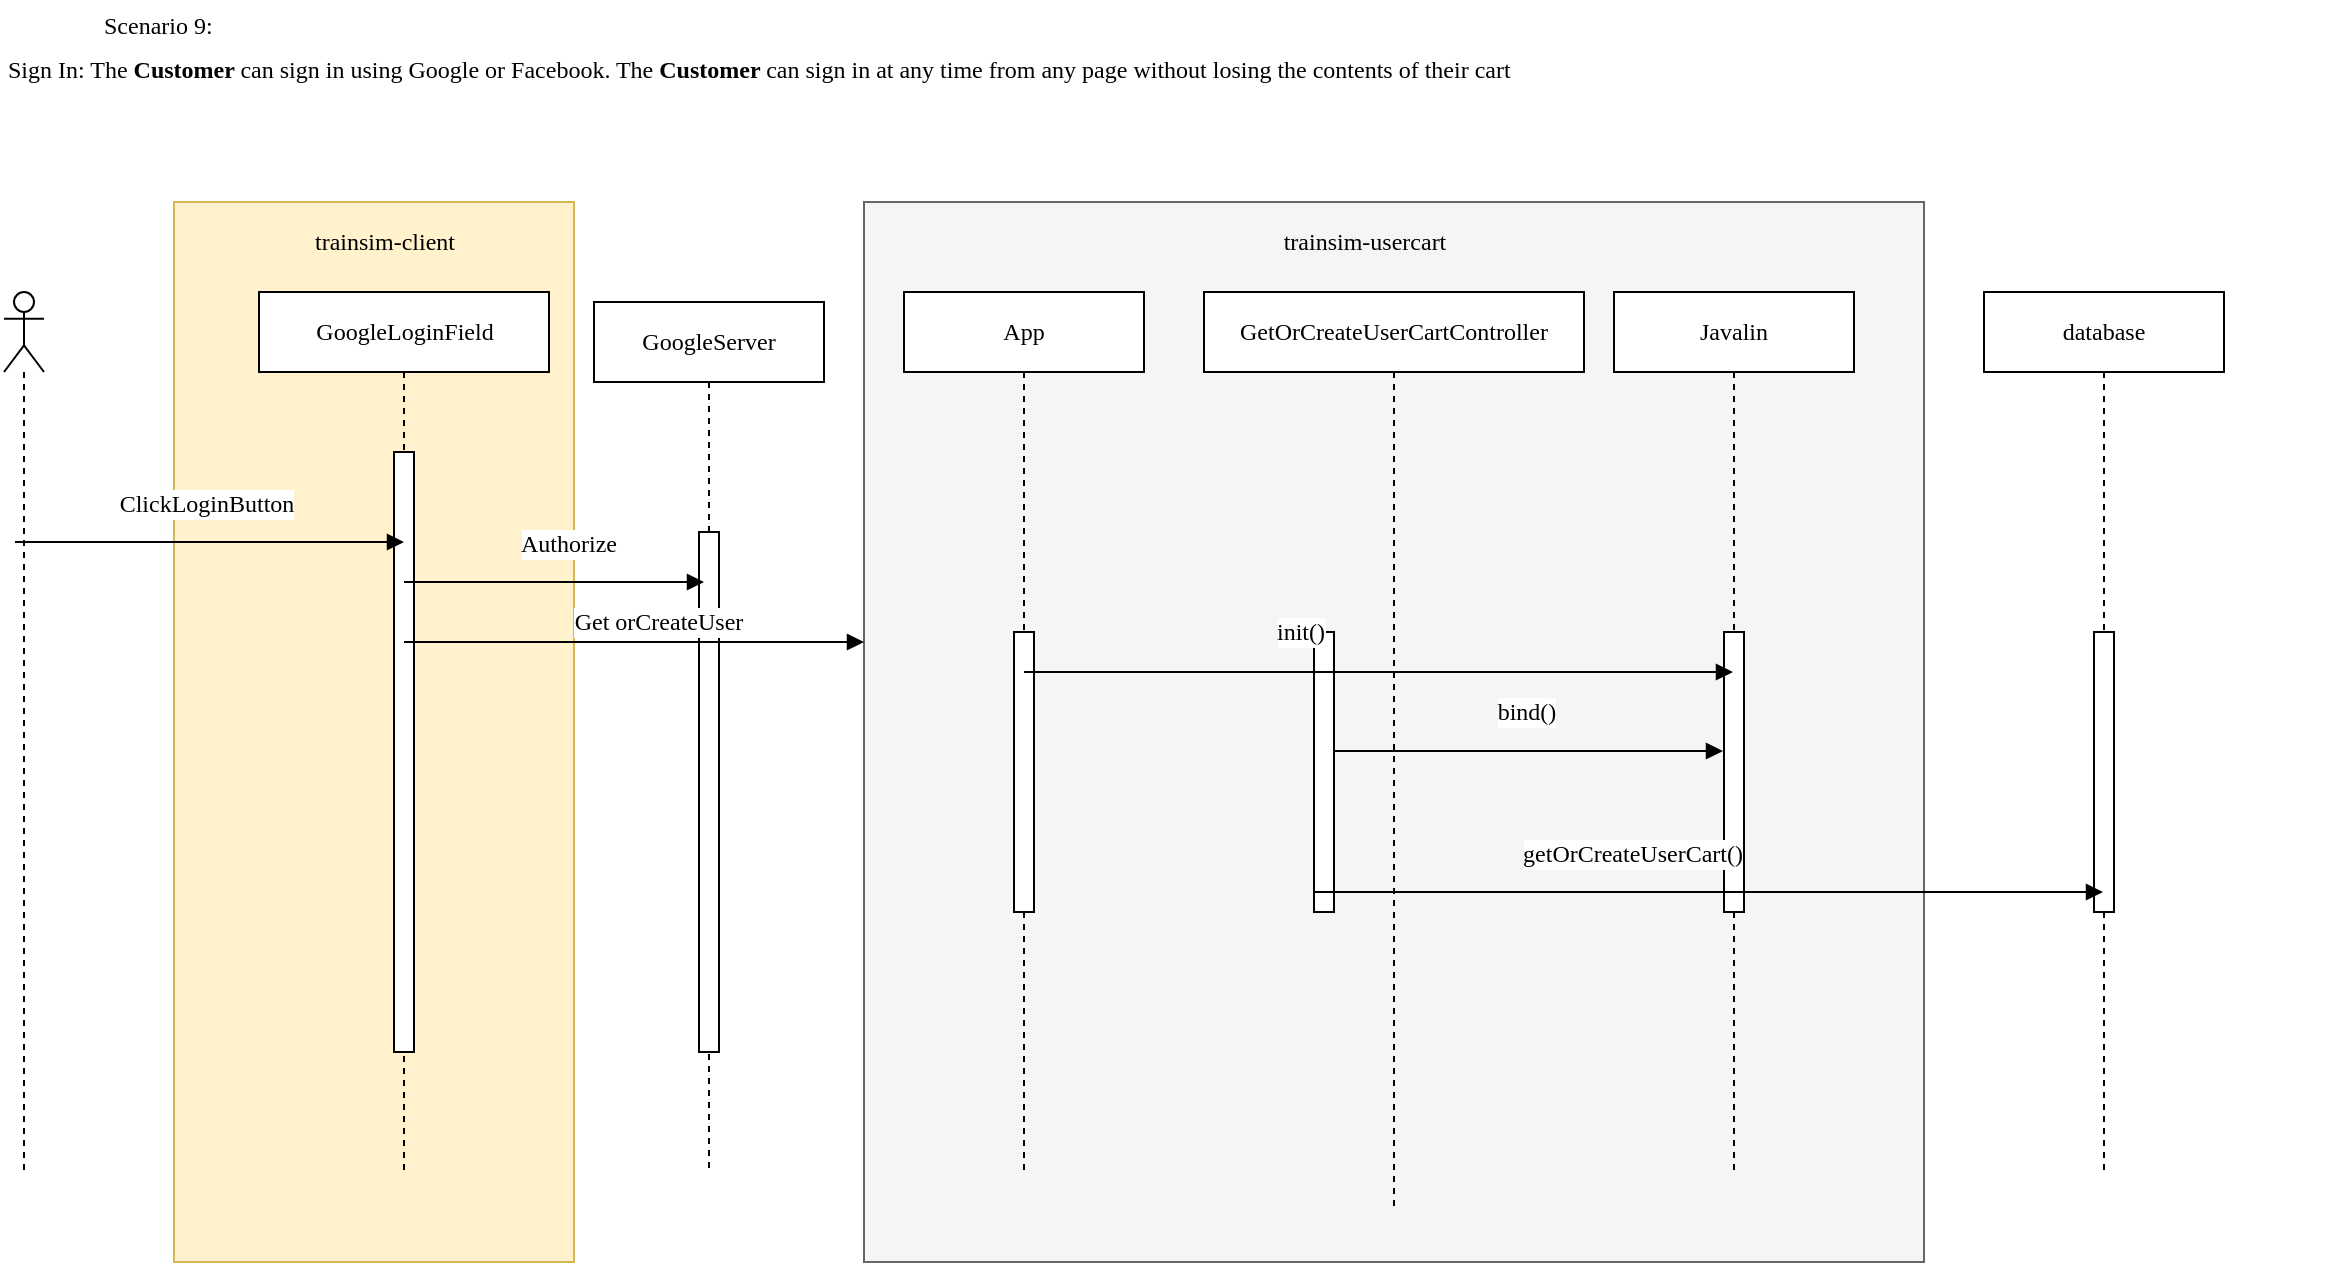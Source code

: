 <mxfile version="14.5.1" type="device"><diagram id="HAv9Fwq_7FOXWe3RpDJX" name="Page-1"><mxGraphModel dx="1086" dy="-3554" grid="1" gridSize="10" guides="1" tooltips="1" connect="1" arrows="1" fold="1" page="1" pageScale="1" pageWidth="850" pageHeight="1100" math="0" shadow="0"><root><mxCell id="0"/><mxCell id="1" parent="0"/><mxCell id="6cdLTFmEXHm98x8ctd0T-250" value="" style="html=1;fillColor=#f5f5f5;fontFamily=Verdana;fontSize=12;strokeColor=#666666;fontColor=#333333;" parent="1" vertex="1"><mxGeometry x="460" y="4530" width="530" height="530" as="geometry"/></mxCell><mxCell id="6cdLTFmEXHm98x8ctd0T-248" value="" style="html=1;fillColor=#fff2cc;fontFamily=Verdana;fontSize=12;strokeColor=#d6b656;" parent="1" vertex="1"><mxGeometry x="115" y="4530" width="200" height="530" as="geometry"/></mxCell><mxCell id="6cdLTFmEXHm98x8ctd0T-218" value="&lt;div class=&quot;O1&quot; style=&quot;margin-top: 3.6pt ; margin-bottom: 6pt ; margin-left: 0.81in ; text-indent: -0.31in ; direction: ltr ; unicode-bidi: embed ; word-break: normal&quot;&gt;&lt;font style=&quot;font-size: 12px&quot;&gt;&lt;font style=&quot;font-size: 12px&quot;&gt;Scenario 9:&amp;nbsp;&lt;/font&gt;&lt;/font&gt;&lt;/div&gt;&lt;font style=&quot;font-size: 12px&quot;&gt;&lt;span style=&quot;font-family: &amp;#34;century gothic&amp;#34;&quot;&gt;Sign In: The &lt;/span&gt;&lt;span style=&quot;font-family: &amp;#34;century gothic&amp;#34; ; font-weight: bold&quot;&gt;Customer &lt;/span&gt;&lt;span style=&quot;font-family: &amp;#34;century gothic&amp;#34;&quot;&gt;can sign in using Google or Facebook. The &lt;/span&gt;&lt;span style=&quot;font-family: &amp;#34;century gothic&amp;#34; ; font-weight: bold&quot;&gt;Customer &lt;/span&gt;&lt;span style=&quot;font-family: &amp;#34;century gothic&amp;#34;&quot;&gt;can sign in at any time from any page without losing the contents of their cart&lt;/span&gt;&lt;/font&gt;" style="text;html=1;strokeColor=none;fillColor=none;align=left;verticalAlign=middle;whiteSpace=wrap;rounded=0;fontFamily=Verdana;fontSize=12;" parent="1" vertex="1"><mxGeometry x="30" y="4440" width="1160" height="20" as="geometry"/></mxCell><mxCell id="6cdLTFmEXHm98x8ctd0T-219" value="" style="shape=umlLifeline;participant=umlActor;perimeter=lifelinePerimeter;whiteSpace=wrap;html=1;container=1;collapsible=0;recursiveResize=0;verticalAlign=top;spacingTop=36;outlineConnect=0;size=40;fontFamily=Verdana;fontSize=12;" parent="1" vertex="1"><mxGeometry x="30" y="4575" width="20" height="440" as="geometry"/></mxCell><mxCell id="6cdLTFmEXHm98x8ctd0T-222" value="GoogleServer" style="shape=umlLifeline;perimeter=lifelinePerimeter;whiteSpace=wrap;html=1;container=1;collapsible=0;recursiveResize=0;outlineConnect=0;fontFamily=Verdana;fontSize=12;" parent="1" vertex="1"><mxGeometry x="325" y="4580" width="115" height="435" as="geometry"/></mxCell><mxCell id="6cdLTFmEXHm98x8ctd0T-223" value="" style="html=1;points=[];perimeter=orthogonalPerimeter;rounded=0;shadow=0;comic=0;labelBackgroundColor=none;strokeWidth=1;fontFamily=Verdana;fontSize=12;align=center;" parent="6cdLTFmEXHm98x8ctd0T-222" vertex="1"><mxGeometry x="52.5" y="115" width="10" height="260" as="geometry"/></mxCell><mxCell id="6cdLTFmEXHm98x8ctd0T-224" value="App" style="shape=umlLifeline;perimeter=lifelinePerimeter;whiteSpace=wrap;html=1;container=1;collapsible=0;recursiveResize=0;outlineConnect=0;fontFamily=Verdana;fontSize=12;" parent="1" vertex="1"><mxGeometry x="480" y="4575" width="120" height="440" as="geometry"/></mxCell><mxCell id="6cdLTFmEXHm98x8ctd0T-225" value="" style="html=1;points=[];perimeter=orthogonalPerimeter;rounded=0;shadow=0;comic=0;labelBackgroundColor=none;strokeWidth=1;fontFamily=Verdana;fontSize=12;align=center;" parent="6cdLTFmEXHm98x8ctd0T-224" vertex="1"><mxGeometry x="55" y="170" width="10" height="140" as="geometry"/></mxCell><mxCell id="6cdLTFmEXHm98x8ctd0T-231" value="GetOrCreateUserCartController" style="shape=umlLifeline;perimeter=lifelinePerimeter;whiteSpace=wrap;html=1;container=1;collapsible=0;recursiveResize=0;outlineConnect=0;fontFamily=Verdana;fontSize=12;" parent="1" vertex="1"><mxGeometry x="630" y="4575" width="190" height="460" as="geometry"/></mxCell><mxCell id="6cdLTFmEXHm98x8ctd0T-232" value="" style="html=1;points=[];perimeter=orthogonalPerimeter;rounded=0;shadow=0;comic=0;labelBackgroundColor=none;strokeWidth=1;fontFamily=Verdana;fontSize=12;align=center;" parent="6cdLTFmEXHm98x8ctd0T-231" vertex="1"><mxGeometry x="55" y="170" width="10" height="140" as="geometry"/></mxCell><mxCell id="6cdLTFmEXHm98x8ctd0T-233" value="Javalin" style="shape=umlLifeline;perimeter=lifelinePerimeter;whiteSpace=wrap;html=1;container=1;collapsible=0;recursiveResize=0;outlineConnect=0;fontFamily=Verdana;fontSize=12;" parent="1" vertex="1"><mxGeometry x="835" y="4575" width="120" height="440" as="geometry"/></mxCell><mxCell id="6cdLTFmEXHm98x8ctd0T-234" value="" style="html=1;points=[];perimeter=orthogonalPerimeter;rounded=0;shadow=0;comic=0;labelBackgroundColor=none;strokeWidth=1;fontFamily=Verdana;fontSize=12;align=center;" parent="6cdLTFmEXHm98x8ctd0T-233" vertex="1"><mxGeometry x="55" y="170" width="10" height="140" as="geometry"/></mxCell><mxCell id="6cdLTFmEXHm98x8ctd0T-236" value="" style="html=1;verticalAlign=bottom;endArrow=block;fontFamily=Verdana;fontSize=12;" parent="1" target="6cdLTFmEXHm98x8ctd0T-233" edge="1"><mxGeometry width="80" relative="1" as="geometry"><mxPoint x="540" y="4765" as="sourcePoint"/><mxPoint x="695" y="4765" as="targetPoint"/><Array as="points"><mxPoint x="570" y="4765"/></Array></mxGeometry></mxCell><mxCell id="6cdLTFmEXHm98x8ctd0T-237" value="init()" style="edgeLabel;html=1;align=center;verticalAlign=middle;resizable=0;points=[];fontFamily=Verdana;fontSize=12;" parent="6cdLTFmEXHm98x8ctd0T-236" vertex="1" connectable="0"><mxGeometry x="-0.368" y="8" relative="1" as="geometry"><mxPoint x="26" y="-12" as="offset"/></mxGeometry></mxCell><mxCell id="6cdLTFmEXHm98x8ctd0T-238" value="" style="html=1;verticalAlign=bottom;endArrow=block;fontFamily=Verdana;fontSize=12;" parent="1" edge="1"><mxGeometry width="80" relative="1" as="geometry"><mxPoint x="695" y="4804.5" as="sourcePoint"/><mxPoint x="889.5" y="4804.5" as="targetPoint"/><Array as="points"/></mxGeometry></mxCell><mxCell id="6cdLTFmEXHm98x8ctd0T-239" value="bind()" style="edgeLabel;html=1;align=center;verticalAlign=middle;resizable=0;points=[];fontFamily=Verdana;fontSize=12;" parent="6cdLTFmEXHm98x8ctd0T-238" vertex="1" connectable="0"><mxGeometry x="-0.368" y="8" relative="1" as="geometry"><mxPoint x="34" y="-11.5" as="offset"/></mxGeometry></mxCell><mxCell id="6cdLTFmEXHm98x8ctd0T-240" value="database" style="shape=umlLifeline;perimeter=lifelinePerimeter;whiteSpace=wrap;html=1;container=1;collapsible=0;recursiveResize=0;outlineConnect=0;fontFamily=Verdana;fontSize=12;" parent="1" vertex="1"><mxGeometry x="1020" y="4575" width="120" height="440" as="geometry"/></mxCell><mxCell id="6cdLTFmEXHm98x8ctd0T-241" value="" style="html=1;points=[];perimeter=orthogonalPerimeter;rounded=0;shadow=0;comic=0;labelBackgroundColor=none;strokeWidth=1;fontFamily=Verdana;fontSize=12;align=center;" parent="6cdLTFmEXHm98x8ctd0T-240" vertex="1"><mxGeometry x="55" y="170" width="10" height="140" as="geometry"/></mxCell><mxCell id="6cdLTFmEXHm98x8ctd0T-243" value="GoogleLoginField" style="shape=umlLifeline;perimeter=lifelinePerimeter;whiteSpace=wrap;html=1;container=1;collapsible=0;recursiveResize=0;outlineConnect=0;fontFamily=Verdana;fontSize=12;" parent="1" vertex="1"><mxGeometry x="157.5" y="4575" width="145" height="440" as="geometry"/></mxCell><mxCell id="6cdLTFmEXHm98x8ctd0T-244" value="" style="html=1;points=[];perimeter=orthogonalPerimeter;rounded=0;shadow=0;comic=0;labelBackgroundColor=none;strokeWidth=1;fontFamily=Verdana;fontSize=12;align=center;" parent="6cdLTFmEXHm98x8ctd0T-243" vertex="1"><mxGeometry x="67.5" y="80" width="10" height="300" as="geometry"/></mxCell><mxCell id="6cdLTFmEXHm98x8ctd0T-246" value="" style="html=1;verticalAlign=bottom;endArrow=block;fontFamily=Verdana;fontSize=12;" parent="1" target="6cdLTFmEXHm98x8ctd0T-240" edge="1"><mxGeometry width="80" relative="1" as="geometry"><mxPoint x="685" y="4875" as="sourcePoint"/><mxPoint x="879.5" y="4875" as="targetPoint"/><Array as="points"/></mxGeometry></mxCell><mxCell id="6cdLTFmEXHm98x8ctd0T-247" value="getOrCreateUserCart()" style="edgeLabel;html=1;align=center;verticalAlign=middle;resizable=0;points=[];fontFamily=Verdana;fontSize=12;" parent="6cdLTFmEXHm98x8ctd0T-246" vertex="1" connectable="0"><mxGeometry x="-0.368" y="8" relative="1" as="geometry"><mxPoint x="34" y="-11.5" as="offset"/></mxGeometry></mxCell><mxCell id="6cdLTFmEXHm98x8ctd0T-249" value="trainsim-client" style="text;html=1;align=center;verticalAlign=middle;resizable=0;points=[];autosize=1;fontSize=12;fontFamily=Verdana;fontColor=#000000;" parent="1" vertex="1"><mxGeometry x="170" y="4540" width="100" height="20" as="geometry"/></mxCell><mxCell id="6cdLTFmEXHm98x8ctd0T-251" value="trainsim-usercart" style="text;html=1;align=center;verticalAlign=middle;resizable=0;points=[];autosize=1;fontSize=12;fontFamily=Verdana;fontColor=#000000;" parent="1" vertex="1"><mxGeometry x="650" y="4540" width="120" height="20" as="geometry"/></mxCell><mxCell id="6cdLTFmEXHm98x8ctd0T-253" value="" style="html=1;verticalAlign=bottom;endArrow=block;fontFamily=Verdana;fontSize=12;" parent="1" edge="1"><mxGeometry width="80" relative="1" as="geometry"><mxPoint x="35.5" y="4700" as="sourcePoint"/><mxPoint x="230" y="4700" as="targetPoint"/><Array as="points"/></mxGeometry></mxCell><mxCell id="6cdLTFmEXHm98x8ctd0T-254" value="ClickLoginButton" style="edgeLabel;html=1;align=center;verticalAlign=middle;resizable=0;points=[];fontFamily=Verdana;fontSize=12;" parent="6cdLTFmEXHm98x8ctd0T-253" vertex="1" connectable="0"><mxGeometry x="-0.368" y="8" relative="1" as="geometry"><mxPoint x="34" y="-11.5" as="offset"/></mxGeometry></mxCell><mxCell id="qgE1CTCshLYDEHwO0Xe2-1" value="" style="html=1;verticalAlign=bottom;endArrow=block;fontFamily=Verdana;fontSize=12;" parent="1" edge="1"><mxGeometry width="80" relative="1" as="geometry"><mxPoint x="230" y="4720" as="sourcePoint"/><mxPoint x="380" y="4720" as="targetPoint"/><Array as="points"/></mxGeometry></mxCell><mxCell id="qgE1CTCshLYDEHwO0Xe2-2" value="Authorize" style="edgeLabel;html=1;align=center;verticalAlign=middle;resizable=0;points=[];fontFamily=Verdana;fontSize=12;" parent="qgE1CTCshLYDEHwO0Xe2-1" vertex="1" connectable="0"><mxGeometry x="-0.368" y="8" relative="1" as="geometry"><mxPoint x="34" y="-11.5" as="offset"/></mxGeometry></mxCell><mxCell id="qgE1CTCshLYDEHwO0Xe2-3" value="" style="html=1;verticalAlign=bottom;endArrow=block;fontFamily=Verdana;fontSize=12;" parent="1" edge="1"><mxGeometry width="80" relative="1" as="geometry"><mxPoint x="230" y="4750" as="sourcePoint"/><mxPoint x="460" y="4750" as="targetPoint"/><Array as="points"/></mxGeometry></mxCell><mxCell id="qgE1CTCshLYDEHwO0Xe2-4" value="Get orCreateUser" style="edgeLabel;html=1;align=center;verticalAlign=middle;resizable=0;points=[];fontFamily=Verdana;fontSize=12;" parent="qgE1CTCshLYDEHwO0Xe2-3" vertex="1" connectable="0"><mxGeometry x="-0.368" y="8" relative="1" as="geometry"><mxPoint x="54" y="-2" as="offset"/></mxGeometry></mxCell></root></mxGraphModel></diagram></mxfile>